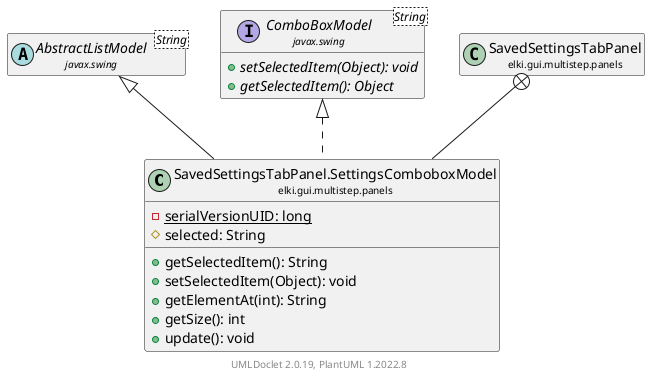 @startuml
    remove .*\.(Instance|Par|Parameterizer|Factory)$
    set namespaceSeparator none
    hide empty fields
    hide empty methods

    class "<size:14>SavedSettingsTabPanel.SettingsComboboxModel\n<size:10>elki.gui.multistep.panels" as elki.gui.multistep.panels.SavedSettingsTabPanel.SettingsComboboxModel [[SavedSettingsTabPanel.SettingsComboboxModel.html]] {
        {static} -serialVersionUID: long
        #selected: String
        +getSelectedItem(): String
        +setSelectedItem(Object): void
        +getElementAt(int): String
        +getSize(): int
        +update(): void
    }

    abstract class "<size:14>AbstractListModel\n<size:10>javax.swing" as javax.swing.AbstractListModel<String>
    interface "<size:14>ComboBoxModel\n<size:10>javax.swing" as javax.swing.ComboBoxModel<String> {
        {abstract} +setSelectedItem(Object): void
        {abstract} +getSelectedItem(): Object
    }
    class "<size:14>SavedSettingsTabPanel\n<size:10>elki.gui.multistep.panels" as elki.gui.multistep.panels.SavedSettingsTabPanel [[SavedSettingsTabPanel.html]]

    javax.swing.AbstractListModel <|-- elki.gui.multistep.panels.SavedSettingsTabPanel.SettingsComboboxModel
    javax.swing.ComboBoxModel <|.. elki.gui.multistep.panels.SavedSettingsTabPanel.SettingsComboboxModel
    elki.gui.multistep.panels.SavedSettingsTabPanel +-- elki.gui.multistep.panels.SavedSettingsTabPanel.SettingsComboboxModel

    center footer UMLDoclet 2.0.19, PlantUML 1.2022.8
@enduml
